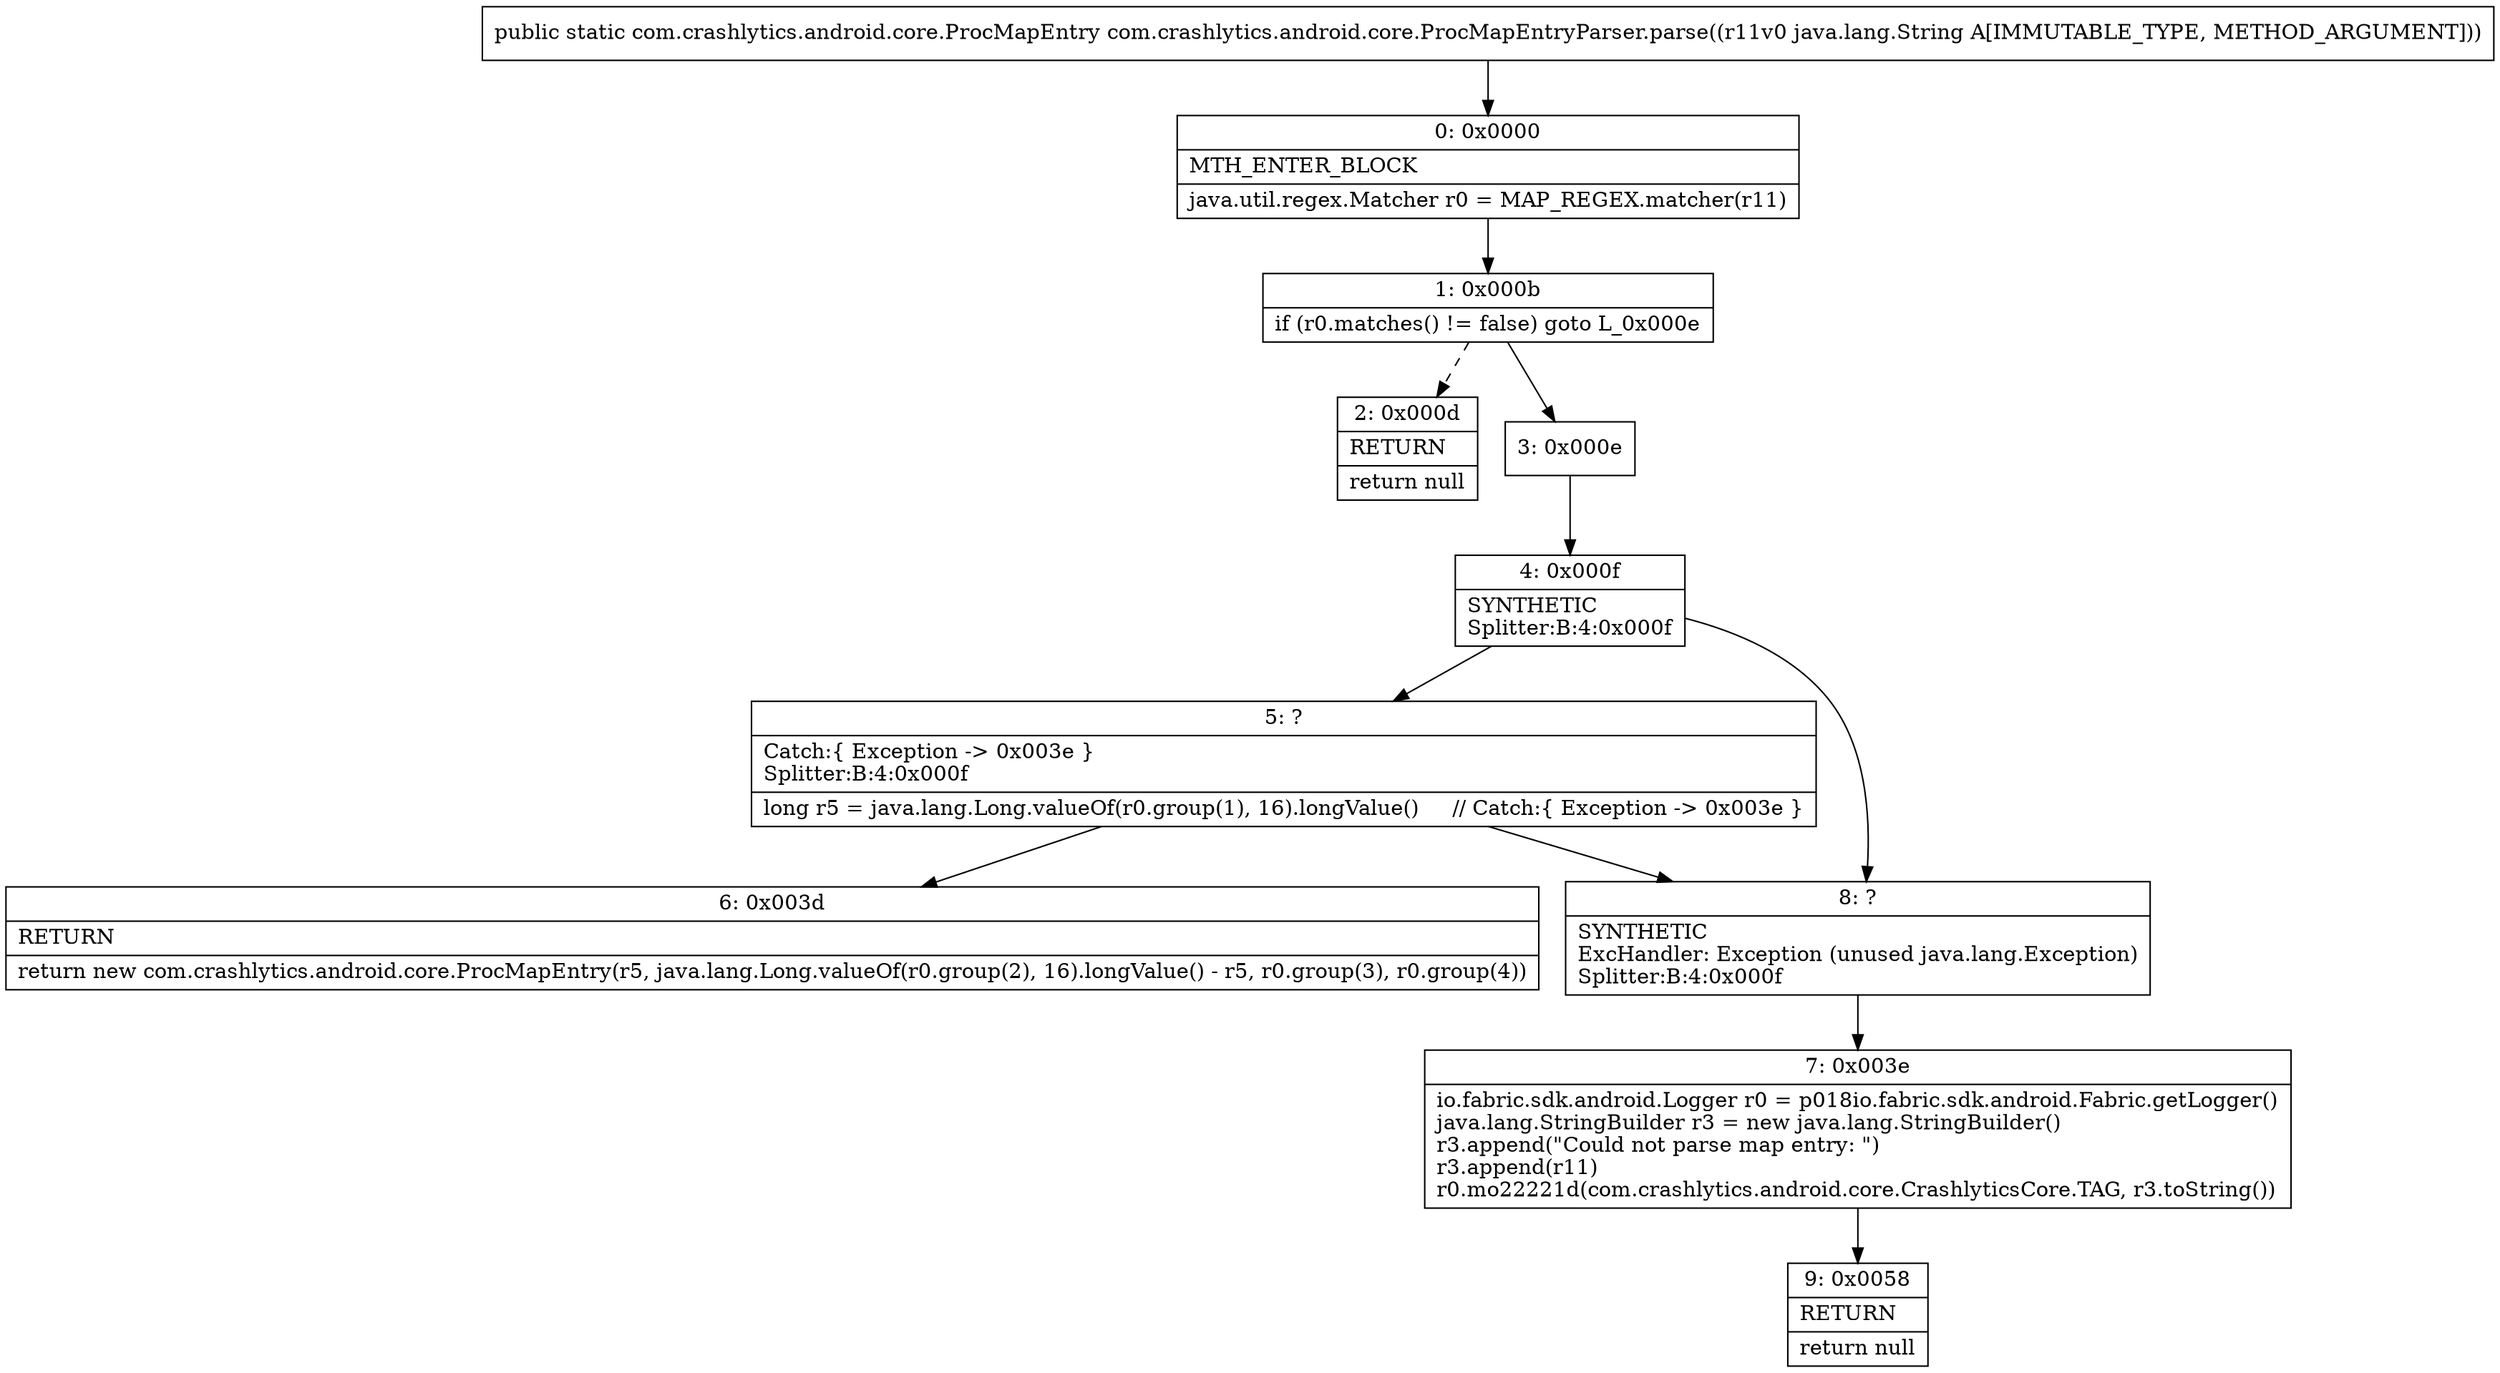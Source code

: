 digraph "CFG forcom.crashlytics.android.core.ProcMapEntryParser.parse(Ljava\/lang\/String;)Lcom\/crashlytics\/android\/core\/ProcMapEntry;" {
Node_0 [shape=record,label="{0\:\ 0x0000|MTH_ENTER_BLOCK\l|java.util.regex.Matcher r0 = MAP_REGEX.matcher(r11)\l}"];
Node_1 [shape=record,label="{1\:\ 0x000b|if (r0.matches() != false) goto L_0x000e\l}"];
Node_2 [shape=record,label="{2\:\ 0x000d|RETURN\l|return null\l}"];
Node_3 [shape=record,label="{3\:\ 0x000e}"];
Node_4 [shape=record,label="{4\:\ 0x000f|SYNTHETIC\lSplitter:B:4:0x000f\l}"];
Node_5 [shape=record,label="{5\:\ ?|Catch:\{ Exception \-\> 0x003e \}\lSplitter:B:4:0x000f\l|long r5 = java.lang.Long.valueOf(r0.group(1), 16).longValue()     \/\/ Catch:\{ Exception \-\> 0x003e \}\l}"];
Node_6 [shape=record,label="{6\:\ 0x003d|RETURN\l|return new com.crashlytics.android.core.ProcMapEntry(r5, java.lang.Long.valueOf(r0.group(2), 16).longValue() \- r5, r0.group(3), r0.group(4))\l}"];
Node_7 [shape=record,label="{7\:\ 0x003e|io.fabric.sdk.android.Logger r0 = p018io.fabric.sdk.android.Fabric.getLogger()\ljava.lang.StringBuilder r3 = new java.lang.StringBuilder()\lr3.append(\"Could not parse map entry: \")\lr3.append(r11)\lr0.mo22221d(com.crashlytics.android.core.CrashlyticsCore.TAG, r3.toString())\l}"];
Node_8 [shape=record,label="{8\:\ ?|SYNTHETIC\lExcHandler: Exception (unused java.lang.Exception)\lSplitter:B:4:0x000f\l}"];
Node_9 [shape=record,label="{9\:\ 0x0058|RETURN\l|return null\l}"];
MethodNode[shape=record,label="{public static com.crashlytics.android.core.ProcMapEntry com.crashlytics.android.core.ProcMapEntryParser.parse((r11v0 java.lang.String A[IMMUTABLE_TYPE, METHOD_ARGUMENT])) }"];
MethodNode -> Node_0;
Node_0 -> Node_1;
Node_1 -> Node_2[style=dashed];
Node_1 -> Node_3;
Node_3 -> Node_4;
Node_4 -> Node_5;
Node_4 -> Node_8;
Node_5 -> Node_6;
Node_5 -> Node_8;
Node_7 -> Node_9;
Node_8 -> Node_7;
}

